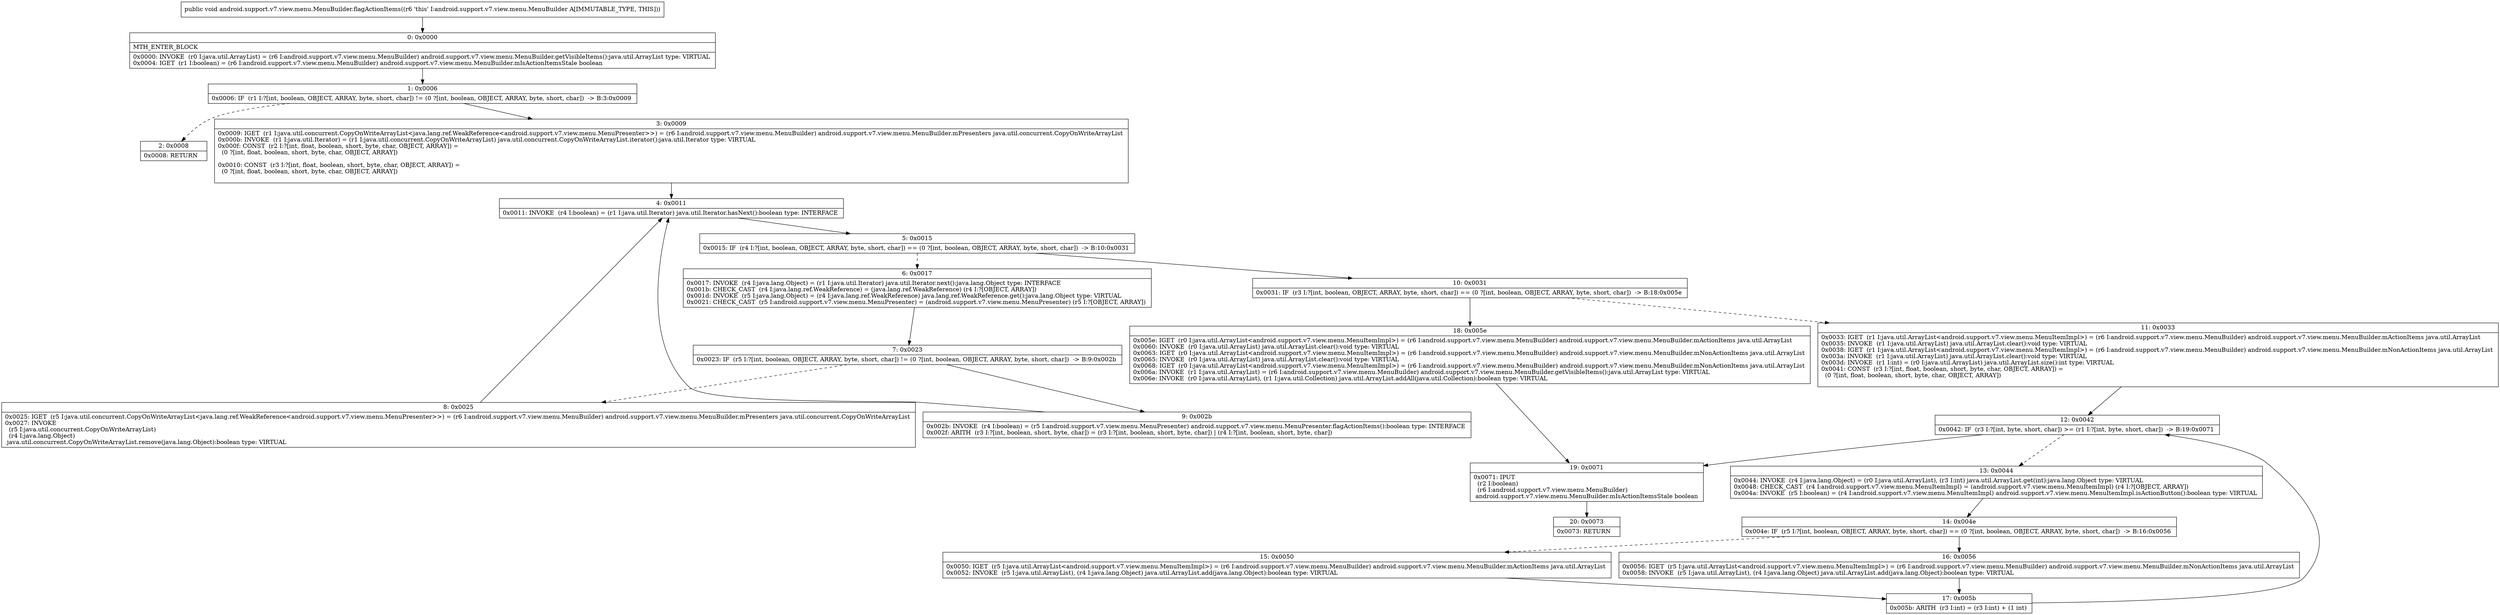 digraph "CFG forandroid.support.v7.view.menu.MenuBuilder.flagActionItems()V" {
Node_0 [shape=record,label="{0\:\ 0x0000|MTH_ENTER_BLOCK\l|0x0000: INVOKE  (r0 I:java.util.ArrayList) = (r6 I:android.support.v7.view.menu.MenuBuilder) android.support.v7.view.menu.MenuBuilder.getVisibleItems():java.util.ArrayList type: VIRTUAL \l0x0004: IGET  (r1 I:boolean) = (r6 I:android.support.v7.view.menu.MenuBuilder) android.support.v7.view.menu.MenuBuilder.mIsActionItemsStale boolean \l}"];
Node_1 [shape=record,label="{1\:\ 0x0006|0x0006: IF  (r1 I:?[int, boolean, OBJECT, ARRAY, byte, short, char]) != (0 ?[int, boolean, OBJECT, ARRAY, byte, short, char])  \-\> B:3:0x0009 \l}"];
Node_2 [shape=record,label="{2\:\ 0x0008|0x0008: RETURN   \l}"];
Node_3 [shape=record,label="{3\:\ 0x0009|0x0009: IGET  (r1 I:java.util.concurrent.CopyOnWriteArrayList\<java.lang.ref.WeakReference\<android.support.v7.view.menu.MenuPresenter\>\>) = (r6 I:android.support.v7.view.menu.MenuBuilder) android.support.v7.view.menu.MenuBuilder.mPresenters java.util.concurrent.CopyOnWriteArrayList \l0x000b: INVOKE  (r1 I:java.util.Iterator) = (r1 I:java.util.concurrent.CopyOnWriteArrayList) java.util.concurrent.CopyOnWriteArrayList.iterator():java.util.Iterator type: VIRTUAL \l0x000f: CONST  (r2 I:?[int, float, boolean, short, byte, char, OBJECT, ARRAY]) = \l  (0 ?[int, float, boolean, short, byte, char, OBJECT, ARRAY])\l \l0x0010: CONST  (r3 I:?[int, float, boolean, short, byte, char, OBJECT, ARRAY]) = \l  (0 ?[int, float, boolean, short, byte, char, OBJECT, ARRAY])\l \l}"];
Node_4 [shape=record,label="{4\:\ 0x0011|0x0011: INVOKE  (r4 I:boolean) = (r1 I:java.util.Iterator) java.util.Iterator.hasNext():boolean type: INTERFACE \l}"];
Node_5 [shape=record,label="{5\:\ 0x0015|0x0015: IF  (r4 I:?[int, boolean, OBJECT, ARRAY, byte, short, char]) == (0 ?[int, boolean, OBJECT, ARRAY, byte, short, char])  \-\> B:10:0x0031 \l}"];
Node_6 [shape=record,label="{6\:\ 0x0017|0x0017: INVOKE  (r4 I:java.lang.Object) = (r1 I:java.util.Iterator) java.util.Iterator.next():java.lang.Object type: INTERFACE \l0x001b: CHECK_CAST  (r4 I:java.lang.ref.WeakReference) = (java.lang.ref.WeakReference) (r4 I:?[OBJECT, ARRAY]) \l0x001d: INVOKE  (r5 I:java.lang.Object) = (r4 I:java.lang.ref.WeakReference) java.lang.ref.WeakReference.get():java.lang.Object type: VIRTUAL \l0x0021: CHECK_CAST  (r5 I:android.support.v7.view.menu.MenuPresenter) = (android.support.v7.view.menu.MenuPresenter) (r5 I:?[OBJECT, ARRAY]) \l}"];
Node_7 [shape=record,label="{7\:\ 0x0023|0x0023: IF  (r5 I:?[int, boolean, OBJECT, ARRAY, byte, short, char]) != (0 ?[int, boolean, OBJECT, ARRAY, byte, short, char])  \-\> B:9:0x002b \l}"];
Node_8 [shape=record,label="{8\:\ 0x0025|0x0025: IGET  (r5 I:java.util.concurrent.CopyOnWriteArrayList\<java.lang.ref.WeakReference\<android.support.v7.view.menu.MenuPresenter\>\>) = (r6 I:android.support.v7.view.menu.MenuBuilder) android.support.v7.view.menu.MenuBuilder.mPresenters java.util.concurrent.CopyOnWriteArrayList \l0x0027: INVOKE  \l  (r5 I:java.util.concurrent.CopyOnWriteArrayList)\l  (r4 I:java.lang.Object)\l java.util.concurrent.CopyOnWriteArrayList.remove(java.lang.Object):boolean type: VIRTUAL \l}"];
Node_9 [shape=record,label="{9\:\ 0x002b|0x002b: INVOKE  (r4 I:boolean) = (r5 I:android.support.v7.view.menu.MenuPresenter) android.support.v7.view.menu.MenuPresenter.flagActionItems():boolean type: INTERFACE \l0x002f: ARITH  (r3 I:?[int, boolean, short, byte, char]) = (r3 I:?[int, boolean, short, byte, char]) \| (r4 I:?[int, boolean, short, byte, char]) \l}"];
Node_10 [shape=record,label="{10\:\ 0x0031|0x0031: IF  (r3 I:?[int, boolean, OBJECT, ARRAY, byte, short, char]) == (0 ?[int, boolean, OBJECT, ARRAY, byte, short, char])  \-\> B:18:0x005e \l}"];
Node_11 [shape=record,label="{11\:\ 0x0033|0x0033: IGET  (r1 I:java.util.ArrayList\<android.support.v7.view.menu.MenuItemImpl\>) = (r6 I:android.support.v7.view.menu.MenuBuilder) android.support.v7.view.menu.MenuBuilder.mActionItems java.util.ArrayList \l0x0035: INVOKE  (r1 I:java.util.ArrayList) java.util.ArrayList.clear():void type: VIRTUAL \l0x0038: IGET  (r1 I:java.util.ArrayList\<android.support.v7.view.menu.MenuItemImpl\>) = (r6 I:android.support.v7.view.menu.MenuBuilder) android.support.v7.view.menu.MenuBuilder.mNonActionItems java.util.ArrayList \l0x003a: INVOKE  (r1 I:java.util.ArrayList) java.util.ArrayList.clear():void type: VIRTUAL \l0x003d: INVOKE  (r1 I:int) = (r0 I:java.util.ArrayList) java.util.ArrayList.size():int type: VIRTUAL \l0x0041: CONST  (r3 I:?[int, float, boolean, short, byte, char, OBJECT, ARRAY]) = \l  (0 ?[int, float, boolean, short, byte, char, OBJECT, ARRAY])\l \l}"];
Node_12 [shape=record,label="{12\:\ 0x0042|0x0042: IF  (r3 I:?[int, byte, short, char]) \>= (r1 I:?[int, byte, short, char])  \-\> B:19:0x0071 \l}"];
Node_13 [shape=record,label="{13\:\ 0x0044|0x0044: INVOKE  (r4 I:java.lang.Object) = (r0 I:java.util.ArrayList), (r3 I:int) java.util.ArrayList.get(int):java.lang.Object type: VIRTUAL \l0x0048: CHECK_CAST  (r4 I:android.support.v7.view.menu.MenuItemImpl) = (android.support.v7.view.menu.MenuItemImpl) (r4 I:?[OBJECT, ARRAY]) \l0x004a: INVOKE  (r5 I:boolean) = (r4 I:android.support.v7.view.menu.MenuItemImpl) android.support.v7.view.menu.MenuItemImpl.isActionButton():boolean type: VIRTUAL \l}"];
Node_14 [shape=record,label="{14\:\ 0x004e|0x004e: IF  (r5 I:?[int, boolean, OBJECT, ARRAY, byte, short, char]) == (0 ?[int, boolean, OBJECT, ARRAY, byte, short, char])  \-\> B:16:0x0056 \l}"];
Node_15 [shape=record,label="{15\:\ 0x0050|0x0050: IGET  (r5 I:java.util.ArrayList\<android.support.v7.view.menu.MenuItemImpl\>) = (r6 I:android.support.v7.view.menu.MenuBuilder) android.support.v7.view.menu.MenuBuilder.mActionItems java.util.ArrayList \l0x0052: INVOKE  (r5 I:java.util.ArrayList), (r4 I:java.lang.Object) java.util.ArrayList.add(java.lang.Object):boolean type: VIRTUAL \l}"];
Node_16 [shape=record,label="{16\:\ 0x0056|0x0056: IGET  (r5 I:java.util.ArrayList\<android.support.v7.view.menu.MenuItemImpl\>) = (r6 I:android.support.v7.view.menu.MenuBuilder) android.support.v7.view.menu.MenuBuilder.mNonActionItems java.util.ArrayList \l0x0058: INVOKE  (r5 I:java.util.ArrayList), (r4 I:java.lang.Object) java.util.ArrayList.add(java.lang.Object):boolean type: VIRTUAL \l}"];
Node_17 [shape=record,label="{17\:\ 0x005b|0x005b: ARITH  (r3 I:int) = (r3 I:int) + (1 int) \l}"];
Node_18 [shape=record,label="{18\:\ 0x005e|0x005e: IGET  (r0 I:java.util.ArrayList\<android.support.v7.view.menu.MenuItemImpl\>) = (r6 I:android.support.v7.view.menu.MenuBuilder) android.support.v7.view.menu.MenuBuilder.mActionItems java.util.ArrayList \l0x0060: INVOKE  (r0 I:java.util.ArrayList) java.util.ArrayList.clear():void type: VIRTUAL \l0x0063: IGET  (r0 I:java.util.ArrayList\<android.support.v7.view.menu.MenuItemImpl\>) = (r6 I:android.support.v7.view.menu.MenuBuilder) android.support.v7.view.menu.MenuBuilder.mNonActionItems java.util.ArrayList \l0x0065: INVOKE  (r0 I:java.util.ArrayList) java.util.ArrayList.clear():void type: VIRTUAL \l0x0068: IGET  (r0 I:java.util.ArrayList\<android.support.v7.view.menu.MenuItemImpl\>) = (r6 I:android.support.v7.view.menu.MenuBuilder) android.support.v7.view.menu.MenuBuilder.mNonActionItems java.util.ArrayList \l0x006a: INVOKE  (r1 I:java.util.ArrayList) = (r6 I:android.support.v7.view.menu.MenuBuilder) android.support.v7.view.menu.MenuBuilder.getVisibleItems():java.util.ArrayList type: VIRTUAL \l0x006e: INVOKE  (r0 I:java.util.ArrayList), (r1 I:java.util.Collection) java.util.ArrayList.addAll(java.util.Collection):boolean type: VIRTUAL \l}"];
Node_19 [shape=record,label="{19\:\ 0x0071|0x0071: IPUT  \l  (r2 I:boolean)\l  (r6 I:android.support.v7.view.menu.MenuBuilder)\l android.support.v7.view.menu.MenuBuilder.mIsActionItemsStale boolean \l}"];
Node_20 [shape=record,label="{20\:\ 0x0073|0x0073: RETURN   \l}"];
MethodNode[shape=record,label="{public void android.support.v7.view.menu.MenuBuilder.flagActionItems((r6 'this' I:android.support.v7.view.menu.MenuBuilder A[IMMUTABLE_TYPE, THIS])) }"];
MethodNode -> Node_0;
Node_0 -> Node_1;
Node_1 -> Node_2[style=dashed];
Node_1 -> Node_3;
Node_3 -> Node_4;
Node_4 -> Node_5;
Node_5 -> Node_6[style=dashed];
Node_5 -> Node_10;
Node_6 -> Node_7;
Node_7 -> Node_8[style=dashed];
Node_7 -> Node_9;
Node_8 -> Node_4;
Node_9 -> Node_4;
Node_10 -> Node_11[style=dashed];
Node_10 -> Node_18;
Node_11 -> Node_12;
Node_12 -> Node_13[style=dashed];
Node_12 -> Node_19;
Node_13 -> Node_14;
Node_14 -> Node_15[style=dashed];
Node_14 -> Node_16;
Node_15 -> Node_17;
Node_16 -> Node_17;
Node_17 -> Node_12;
Node_18 -> Node_19;
Node_19 -> Node_20;
}

